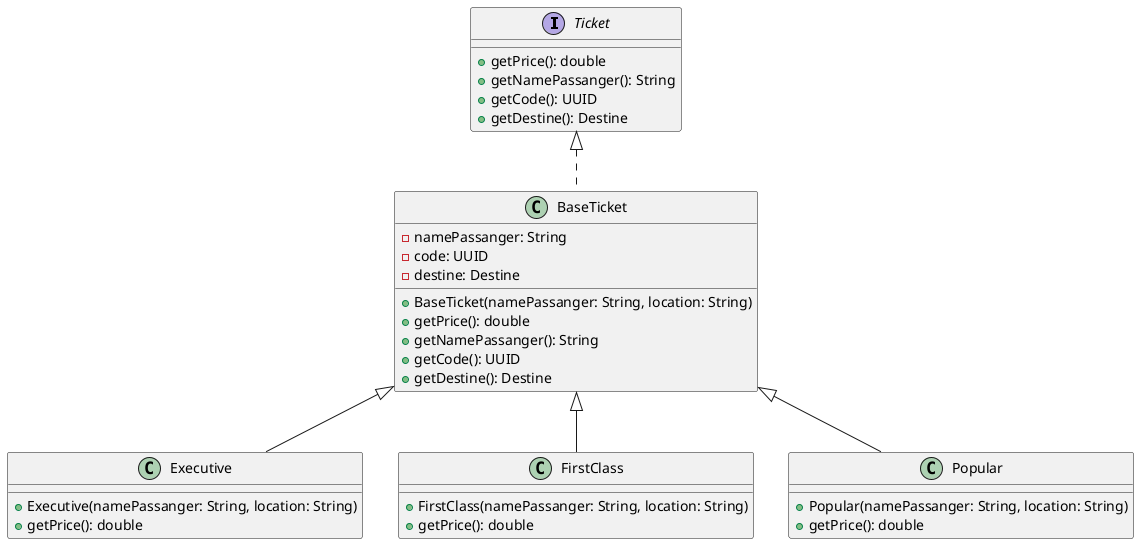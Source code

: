 @startuml

interface Ticket {
    +getPrice(): double
    +getNamePassanger(): String
    +getCode(): UUID
    +getDestine(): Destine
}

class BaseTicket implements Ticket{
    -namePassanger: String
    -code: UUID
    -destine: Destine
    +BaseTicket(namePassanger: String, location: String)
    +getPrice(): double
    +getNamePassanger(): String
    +getCode(): UUID
    +getDestine(): Destine
}

class Executive extends BaseTicket{
    +Executive(namePassanger: String, location: String)
    +getPrice(): double
}

class FirstClass extends BaseTicket {
    +FirstClass(namePassanger: String, location: String)
    +getPrice(): double
}

class Popular extends BaseTicket{
    +Popular(namePassanger: String, location: String)
    +getPrice(): double
}


@enduml